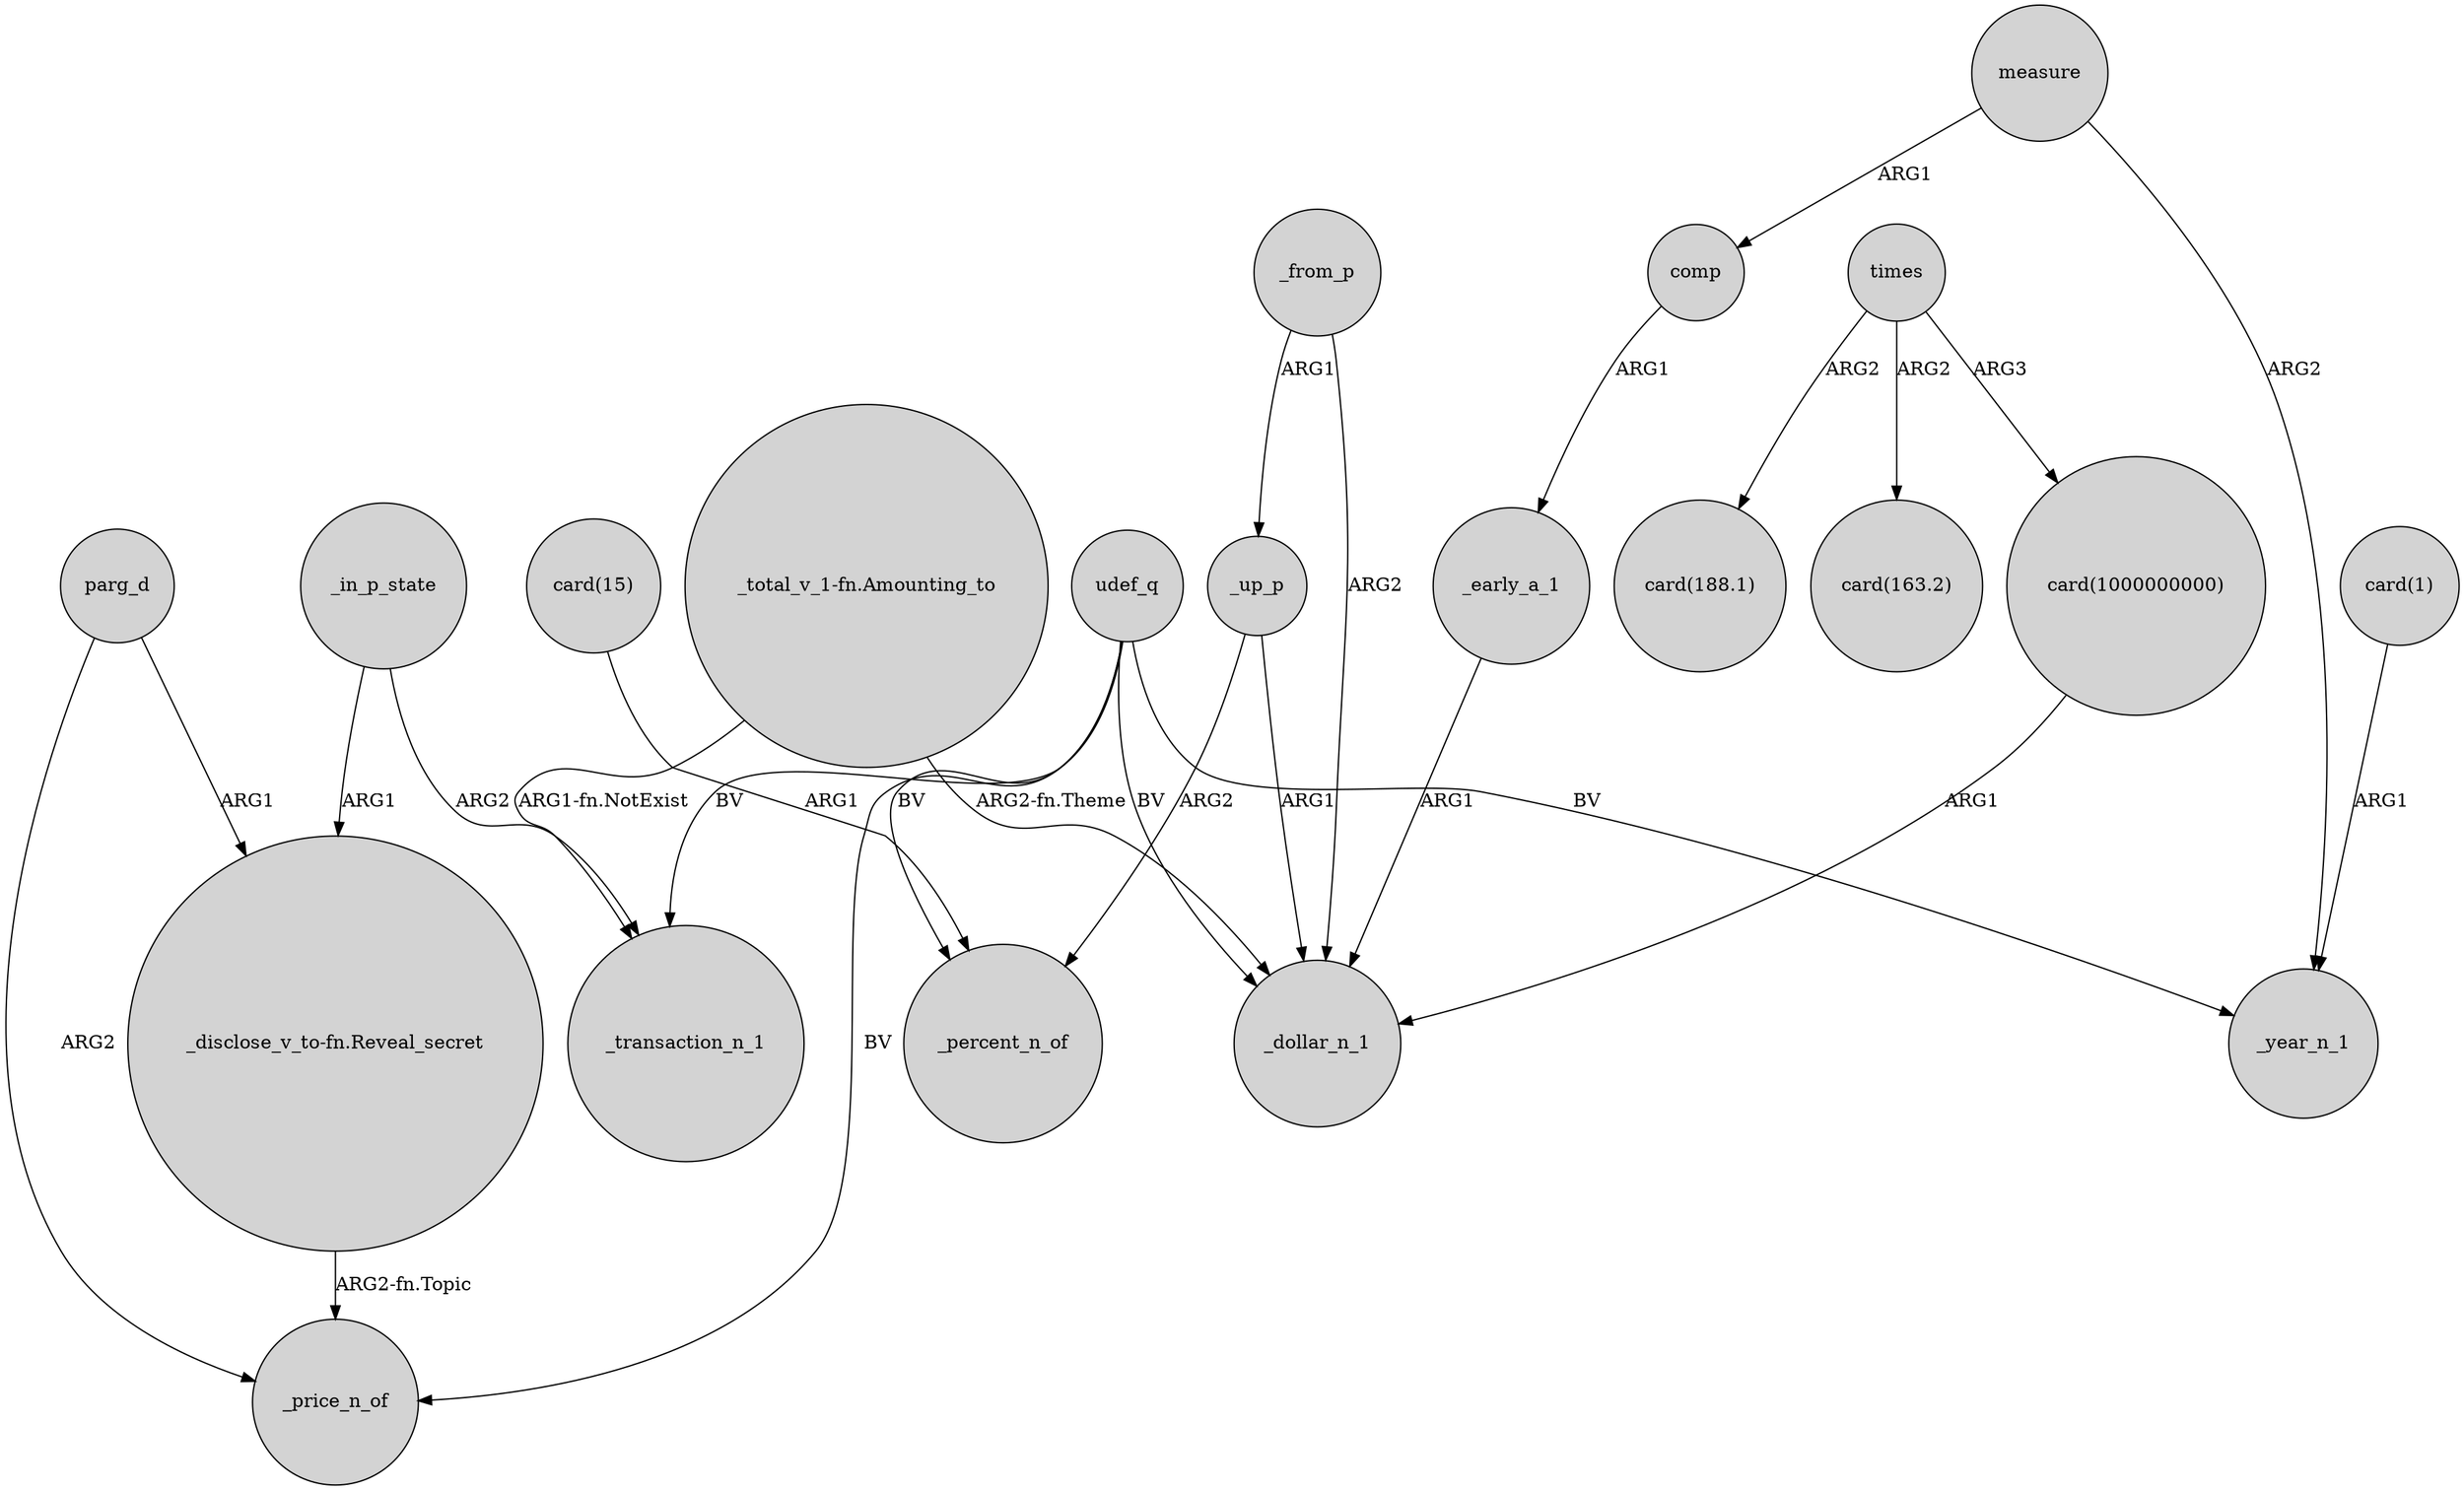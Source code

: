 digraph {
	node [shape=circle style=filled]
	_early_a_1 -> _dollar_n_1 [label=ARG1]
	udef_q -> _price_n_of [label=BV]
	"_disclose_v_to-fn.Reveal_secret" -> _price_n_of [label="ARG2-fn.Topic"]
	"card(15)" -> _percent_n_of [label=ARG1]
	measure -> _year_n_1 [label=ARG2]
	times -> "card(163.2)" [label=ARG2]
	times -> "card(188.1)" [label=ARG2]
	_from_p -> _up_p [label=ARG1]
	measure -> comp [label=ARG1]
	_in_p_state -> "_disclose_v_to-fn.Reveal_secret" [label=ARG1]
	times -> "card(1000000000)" [label=ARG3]
	parg_d -> "_disclose_v_to-fn.Reveal_secret" [label=ARG1]
	udef_q -> _transaction_n_1 [label=BV]
	"card(1)" -> _year_n_1 [label=ARG1]
	_up_p -> _dollar_n_1 [label=ARG1]
	udef_q -> _year_n_1 [label=BV]
	parg_d -> _price_n_of [label=ARG2]
	_in_p_state -> _transaction_n_1 [label=ARG2]
	udef_q -> _percent_n_of [label=BV]
	"card(1000000000)" -> _dollar_n_1 [label=ARG1]
	_from_p -> _dollar_n_1 [label=ARG2]
	"_total_v_1-fn.Amounting_to" -> _transaction_n_1 [label="ARG1-fn.NotExist"]
	"_total_v_1-fn.Amounting_to" -> _dollar_n_1 [label="ARG2-fn.Theme"]
	comp -> _early_a_1 [label=ARG1]
	_up_p -> _percent_n_of [label=ARG2]
	udef_q -> _dollar_n_1 [label=BV]
}
